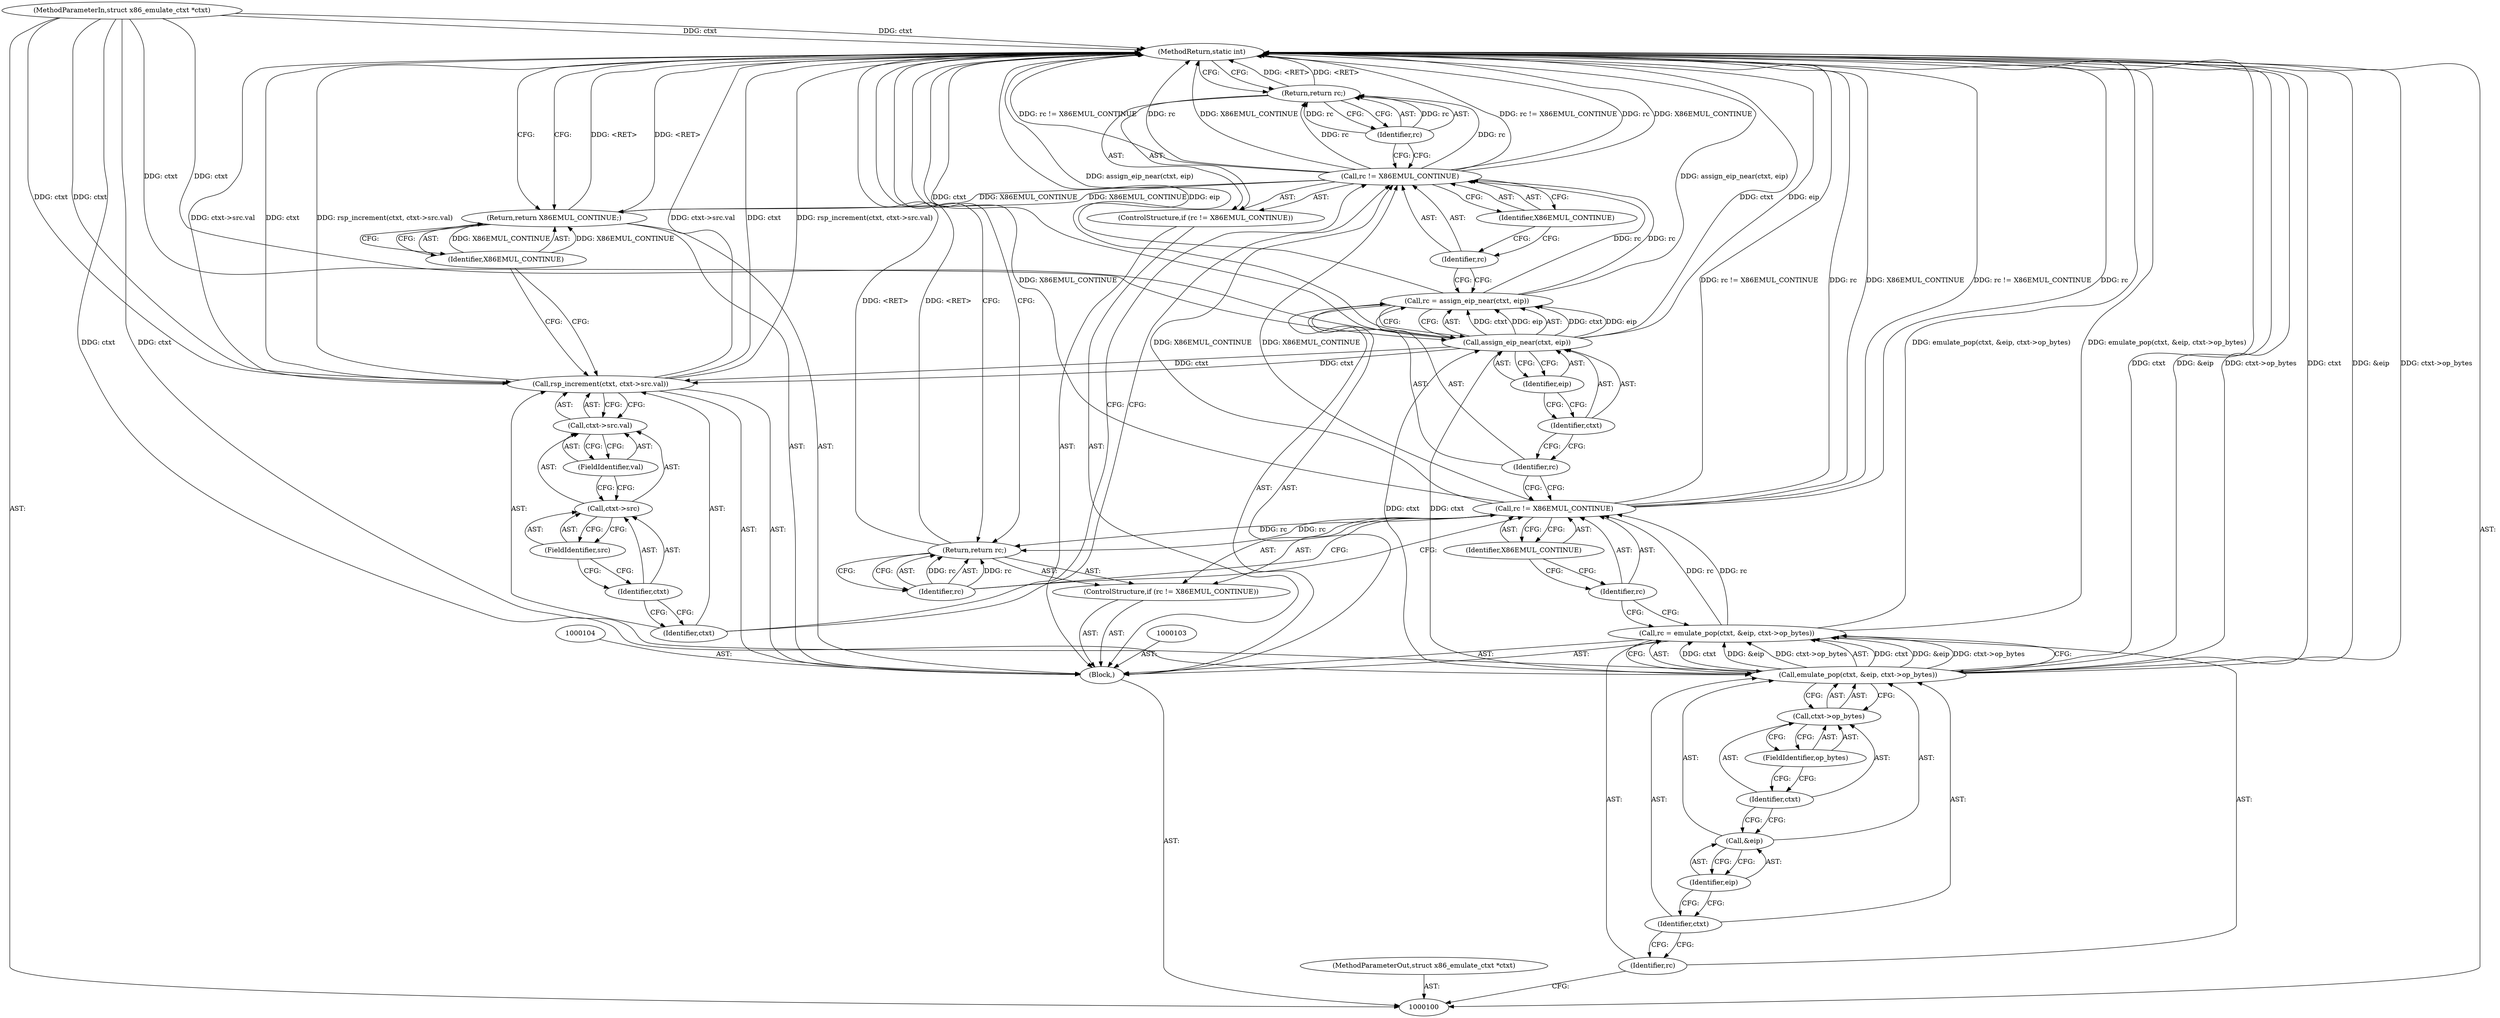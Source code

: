 digraph "0_linux_234f3ce485d54017f15cf5e0699cff4100121601_5" {
"1000140" [label="(MethodReturn,static int)"];
"1000101" [label="(MethodParameterIn,struct x86_emulate_ctxt *ctxt)"];
"1000188" [label="(MethodParameterOut,struct x86_emulate_ctxt *ctxt)"];
"1000128" [label="(Identifier,X86EMUL_CONTINUE)"];
"1000125" [label="(ControlStructure,if (rc != X86EMUL_CONTINUE))"];
"1000126" [label="(Call,rc != X86EMUL_CONTINUE)"];
"1000127" [label="(Identifier,rc)"];
"1000130" [label="(Identifier,rc)"];
"1000129" [label="(Return,return rc;)"];
"1000132" [label="(Identifier,ctxt)"];
"1000131" [label="(Call,rsp_increment(ctxt, ctxt->src.val))"];
"1000133" [label="(Call,ctxt->src.val)"];
"1000134" [label="(Call,ctxt->src)"];
"1000135" [label="(Identifier,ctxt)"];
"1000136" [label="(FieldIdentifier,src)"];
"1000137" [label="(FieldIdentifier,val)"];
"1000138" [label="(Return,return X86EMUL_CONTINUE;)"];
"1000139" [label="(Identifier,X86EMUL_CONTINUE)"];
"1000102" [label="(Block,)"];
"1000105" [label="(Call,rc = emulate_pop(ctxt, &eip, ctxt->op_bytes))"];
"1000106" [label="(Identifier,rc)"];
"1000108" [label="(Identifier,ctxt)"];
"1000109" [label="(Call,&eip)"];
"1000110" [label="(Identifier,eip)"];
"1000111" [label="(Call,ctxt->op_bytes)"];
"1000112" [label="(Identifier,ctxt)"];
"1000113" [label="(FieldIdentifier,op_bytes)"];
"1000107" [label="(Call,emulate_pop(ctxt, &eip, ctxt->op_bytes))"];
"1000114" [label="(ControlStructure,if (rc != X86EMUL_CONTINUE))"];
"1000117" [label="(Identifier,X86EMUL_CONTINUE)"];
"1000115" [label="(Call,rc != X86EMUL_CONTINUE)"];
"1000116" [label="(Identifier,rc)"];
"1000118" [label="(Return,return rc;)"];
"1000119" [label="(Identifier,rc)"];
"1000120" [label="(Call,rc = assign_eip_near(ctxt, eip))"];
"1000121" [label="(Identifier,rc)"];
"1000123" [label="(Identifier,ctxt)"];
"1000124" [label="(Identifier,eip)"];
"1000122" [label="(Call,assign_eip_near(ctxt, eip))"];
"1000140" -> "1000100"  [label="AST: "];
"1000140" -> "1000118"  [label="CFG: "];
"1000140" -> "1000129"  [label="CFG: "];
"1000140" -> "1000138"  [label="CFG: "];
"1000129" -> "1000140"  [label="DDG: <RET>"];
"1000118" -> "1000140"  [label="DDG: <RET>"];
"1000115" -> "1000140"  [label="DDG: X86EMUL_CONTINUE"];
"1000115" -> "1000140"  [label="DDG: rc != X86EMUL_CONTINUE"];
"1000115" -> "1000140"  [label="DDG: rc"];
"1000126" -> "1000140"  [label="DDG: rc != X86EMUL_CONTINUE"];
"1000126" -> "1000140"  [label="DDG: rc"];
"1000126" -> "1000140"  [label="DDG: X86EMUL_CONTINUE"];
"1000107" -> "1000140"  [label="DDG: ctxt"];
"1000107" -> "1000140"  [label="DDG: &eip"];
"1000107" -> "1000140"  [label="DDG: ctxt->op_bytes"];
"1000105" -> "1000140"  [label="DDG: emulate_pop(ctxt, &eip, ctxt->op_bytes)"];
"1000131" -> "1000140"  [label="DDG: ctxt->src.val"];
"1000131" -> "1000140"  [label="DDG: ctxt"];
"1000131" -> "1000140"  [label="DDG: rsp_increment(ctxt, ctxt->src.val)"];
"1000120" -> "1000140"  [label="DDG: assign_eip_near(ctxt, eip)"];
"1000122" -> "1000140"  [label="DDG: ctxt"];
"1000122" -> "1000140"  [label="DDG: eip"];
"1000101" -> "1000140"  [label="DDG: ctxt"];
"1000138" -> "1000140"  [label="DDG: <RET>"];
"1000101" -> "1000100"  [label="AST: "];
"1000101" -> "1000140"  [label="DDG: ctxt"];
"1000101" -> "1000107"  [label="DDG: ctxt"];
"1000101" -> "1000122"  [label="DDG: ctxt"];
"1000101" -> "1000131"  [label="DDG: ctxt"];
"1000188" -> "1000100"  [label="AST: "];
"1000128" -> "1000126"  [label="AST: "];
"1000128" -> "1000127"  [label="CFG: "];
"1000126" -> "1000128"  [label="CFG: "];
"1000125" -> "1000102"  [label="AST: "];
"1000126" -> "1000125"  [label="AST: "];
"1000129" -> "1000125"  [label="AST: "];
"1000126" -> "1000125"  [label="AST: "];
"1000126" -> "1000128"  [label="CFG: "];
"1000127" -> "1000126"  [label="AST: "];
"1000128" -> "1000126"  [label="AST: "];
"1000130" -> "1000126"  [label="CFG: "];
"1000132" -> "1000126"  [label="CFG: "];
"1000126" -> "1000140"  [label="DDG: rc != X86EMUL_CONTINUE"];
"1000126" -> "1000140"  [label="DDG: rc"];
"1000126" -> "1000140"  [label="DDG: X86EMUL_CONTINUE"];
"1000120" -> "1000126"  [label="DDG: rc"];
"1000115" -> "1000126"  [label="DDG: X86EMUL_CONTINUE"];
"1000126" -> "1000129"  [label="DDG: rc"];
"1000126" -> "1000138"  [label="DDG: X86EMUL_CONTINUE"];
"1000127" -> "1000126"  [label="AST: "];
"1000127" -> "1000120"  [label="CFG: "];
"1000128" -> "1000127"  [label="CFG: "];
"1000130" -> "1000129"  [label="AST: "];
"1000130" -> "1000126"  [label="CFG: "];
"1000129" -> "1000130"  [label="CFG: "];
"1000130" -> "1000129"  [label="DDG: rc"];
"1000129" -> "1000125"  [label="AST: "];
"1000129" -> "1000130"  [label="CFG: "];
"1000130" -> "1000129"  [label="AST: "];
"1000140" -> "1000129"  [label="CFG: "];
"1000129" -> "1000140"  [label="DDG: <RET>"];
"1000130" -> "1000129"  [label="DDG: rc"];
"1000126" -> "1000129"  [label="DDG: rc"];
"1000132" -> "1000131"  [label="AST: "];
"1000132" -> "1000126"  [label="CFG: "];
"1000135" -> "1000132"  [label="CFG: "];
"1000131" -> "1000102"  [label="AST: "];
"1000131" -> "1000133"  [label="CFG: "];
"1000132" -> "1000131"  [label="AST: "];
"1000133" -> "1000131"  [label="AST: "];
"1000139" -> "1000131"  [label="CFG: "];
"1000131" -> "1000140"  [label="DDG: ctxt->src.val"];
"1000131" -> "1000140"  [label="DDG: ctxt"];
"1000131" -> "1000140"  [label="DDG: rsp_increment(ctxt, ctxt->src.val)"];
"1000122" -> "1000131"  [label="DDG: ctxt"];
"1000101" -> "1000131"  [label="DDG: ctxt"];
"1000133" -> "1000131"  [label="AST: "];
"1000133" -> "1000137"  [label="CFG: "];
"1000134" -> "1000133"  [label="AST: "];
"1000137" -> "1000133"  [label="AST: "];
"1000131" -> "1000133"  [label="CFG: "];
"1000134" -> "1000133"  [label="AST: "];
"1000134" -> "1000136"  [label="CFG: "];
"1000135" -> "1000134"  [label="AST: "];
"1000136" -> "1000134"  [label="AST: "];
"1000137" -> "1000134"  [label="CFG: "];
"1000135" -> "1000134"  [label="AST: "];
"1000135" -> "1000132"  [label="CFG: "];
"1000136" -> "1000135"  [label="CFG: "];
"1000136" -> "1000134"  [label="AST: "];
"1000136" -> "1000135"  [label="CFG: "];
"1000134" -> "1000136"  [label="CFG: "];
"1000137" -> "1000133"  [label="AST: "];
"1000137" -> "1000134"  [label="CFG: "];
"1000133" -> "1000137"  [label="CFG: "];
"1000138" -> "1000102"  [label="AST: "];
"1000138" -> "1000139"  [label="CFG: "];
"1000139" -> "1000138"  [label="AST: "];
"1000140" -> "1000138"  [label="CFG: "];
"1000138" -> "1000140"  [label="DDG: <RET>"];
"1000139" -> "1000138"  [label="DDG: X86EMUL_CONTINUE"];
"1000126" -> "1000138"  [label="DDG: X86EMUL_CONTINUE"];
"1000139" -> "1000138"  [label="AST: "];
"1000139" -> "1000131"  [label="CFG: "];
"1000138" -> "1000139"  [label="CFG: "];
"1000139" -> "1000138"  [label="DDG: X86EMUL_CONTINUE"];
"1000102" -> "1000100"  [label="AST: "];
"1000103" -> "1000102"  [label="AST: "];
"1000104" -> "1000102"  [label="AST: "];
"1000105" -> "1000102"  [label="AST: "];
"1000114" -> "1000102"  [label="AST: "];
"1000120" -> "1000102"  [label="AST: "];
"1000125" -> "1000102"  [label="AST: "];
"1000131" -> "1000102"  [label="AST: "];
"1000138" -> "1000102"  [label="AST: "];
"1000105" -> "1000102"  [label="AST: "];
"1000105" -> "1000107"  [label="CFG: "];
"1000106" -> "1000105"  [label="AST: "];
"1000107" -> "1000105"  [label="AST: "];
"1000116" -> "1000105"  [label="CFG: "];
"1000105" -> "1000140"  [label="DDG: emulate_pop(ctxt, &eip, ctxt->op_bytes)"];
"1000107" -> "1000105"  [label="DDG: ctxt"];
"1000107" -> "1000105"  [label="DDG: &eip"];
"1000107" -> "1000105"  [label="DDG: ctxt->op_bytes"];
"1000105" -> "1000115"  [label="DDG: rc"];
"1000106" -> "1000105"  [label="AST: "];
"1000106" -> "1000100"  [label="CFG: "];
"1000108" -> "1000106"  [label="CFG: "];
"1000108" -> "1000107"  [label="AST: "];
"1000108" -> "1000106"  [label="CFG: "];
"1000110" -> "1000108"  [label="CFG: "];
"1000109" -> "1000107"  [label="AST: "];
"1000109" -> "1000110"  [label="CFG: "];
"1000110" -> "1000109"  [label="AST: "];
"1000112" -> "1000109"  [label="CFG: "];
"1000110" -> "1000109"  [label="AST: "];
"1000110" -> "1000108"  [label="CFG: "];
"1000109" -> "1000110"  [label="CFG: "];
"1000111" -> "1000107"  [label="AST: "];
"1000111" -> "1000113"  [label="CFG: "];
"1000112" -> "1000111"  [label="AST: "];
"1000113" -> "1000111"  [label="AST: "];
"1000107" -> "1000111"  [label="CFG: "];
"1000112" -> "1000111"  [label="AST: "];
"1000112" -> "1000109"  [label="CFG: "];
"1000113" -> "1000112"  [label="CFG: "];
"1000113" -> "1000111"  [label="AST: "];
"1000113" -> "1000112"  [label="CFG: "];
"1000111" -> "1000113"  [label="CFG: "];
"1000107" -> "1000105"  [label="AST: "];
"1000107" -> "1000111"  [label="CFG: "];
"1000108" -> "1000107"  [label="AST: "];
"1000109" -> "1000107"  [label="AST: "];
"1000111" -> "1000107"  [label="AST: "];
"1000105" -> "1000107"  [label="CFG: "];
"1000107" -> "1000140"  [label="DDG: ctxt"];
"1000107" -> "1000140"  [label="DDG: &eip"];
"1000107" -> "1000140"  [label="DDG: ctxt->op_bytes"];
"1000107" -> "1000105"  [label="DDG: ctxt"];
"1000107" -> "1000105"  [label="DDG: &eip"];
"1000107" -> "1000105"  [label="DDG: ctxt->op_bytes"];
"1000101" -> "1000107"  [label="DDG: ctxt"];
"1000107" -> "1000122"  [label="DDG: ctxt"];
"1000114" -> "1000102"  [label="AST: "];
"1000115" -> "1000114"  [label="AST: "];
"1000118" -> "1000114"  [label="AST: "];
"1000117" -> "1000115"  [label="AST: "];
"1000117" -> "1000116"  [label="CFG: "];
"1000115" -> "1000117"  [label="CFG: "];
"1000115" -> "1000114"  [label="AST: "];
"1000115" -> "1000117"  [label="CFG: "];
"1000116" -> "1000115"  [label="AST: "];
"1000117" -> "1000115"  [label="AST: "];
"1000119" -> "1000115"  [label="CFG: "];
"1000121" -> "1000115"  [label="CFG: "];
"1000115" -> "1000140"  [label="DDG: X86EMUL_CONTINUE"];
"1000115" -> "1000140"  [label="DDG: rc != X86EMUL_CONTINUE"];
"1000115" -> "1000140"  [label="DDG: rc"];
"1000105" -> "1000115"  [label="DDG: rc"];
"1000115" -> "1000118"  [label="DDG: rc"];
"1000115" -> "1000126"  [label="DDG: X86EMUL_CONTINUE"];
"1000116" -> "1000115"  [label="AST: "];
"1000116" -> "1000105"  [label="CFG: "];
"1000117" -> "1000116"  [label="CFG: "];
"1000118" -> "1000114"  [label="AST: "];
"1000118" -> "1000119"  [label="CFG: "];
"1000119" -> "1000118"  [label="AST: "];
"1000140" -> "1000118"  [label="CFG: "];
"1000118" -> "1000140"  [label="DDG: <RET>"];
"1000119" -> "1000118"  [label="DDG: rc"];
"1000115" -> "1000118"  [label="DDG: rc"];
"1000119" -> "1000118"  [label="AST: "];
"1000119" -> "1000115"  [label="CFG: "];
"1000118" -> "1000119"  [label="CFG: "];
"1000119" -> "1000118"  [label="DDG: rc"];
"1000120" -> "1000102"  [label="AST: "];
"1000120" -> "1000122"  [label="CFG: "];
"1000121" -> "1000120"  [label="AST: "];
"1000122" -> "1000120"  [label="AST: "];
"1000127" -> "1000120"  [label="CFG: "];
"1000120" -> "1000140"  [label="DDG: assign_eip_near(ctxt, eip)"];
"1000122" -> "1000120"  [label="DDG: ctxt"];
"1000122" -> "1000120"  [label="DDG: eip"];
"1000120" -> "1000126"  [label="DDG: rc"];
"1000121" -> "1000120"  [label="AST: "];
"1000121" -> "1000115"  [label="CFG: "];
"1000123" -> "1000121"  [label="CFG: "];
"1000123" -> "1000122"  [label="AST: "];
"1000123" -> "1000121"  [label="CFG: "];
"1000124" -> "1000123"  [label="CFG: "];
"1000124" -> "1000122"  [label="AST: "];
"1000124" -> "1000123"  [label="CFG: "];
"1000122" -> "1000124"  [label="CFG: "];
"1000122" -> "1000120"  [label="AST: "];
"1000122" -> "1000124"  [label="CFG: "];
"1000123" -> "1000122"  [label="AST: "];
"1000124" -> "1000122"  [label="AST: "];
"1000120" -> "1000122"  [label="CFG: "];
"1000122" -> "1000140"  [label="DDG: ctxt"];
"1000122" -> "1000140"  [label="DDG: eip"];
"1000122" -> "1000120"  [label="DDG: ctxt"];
"1000122" -> "1000120"  [label="DDG: eip"];
"1000107" -> "1000122"  [label="DDG: ctxt"];
"1000101" -> "1000122"  [label="DDG: ctxt"];
"1000122" -> "1000131"  [label="DDG: ctxt"];
}
